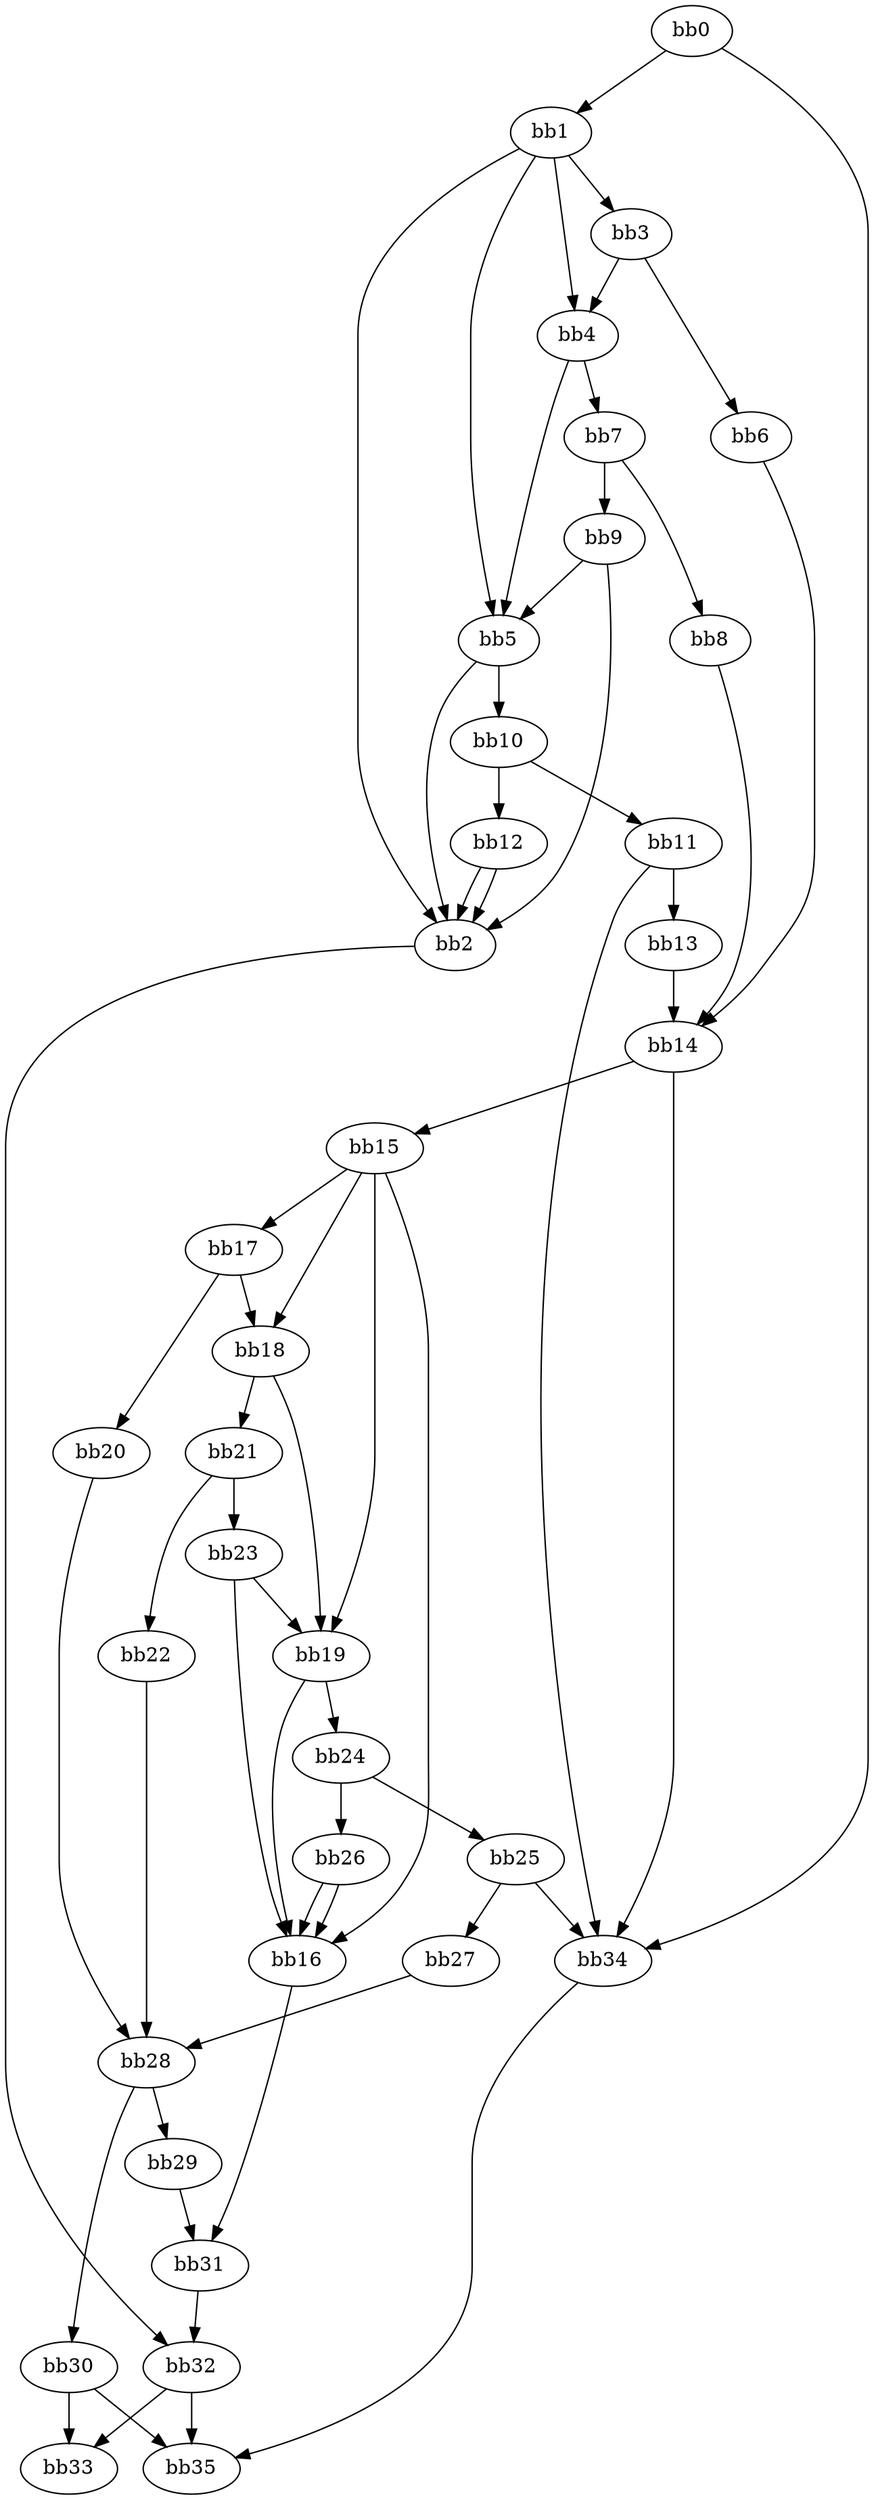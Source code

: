 digraph {
    0 [ label = "bb0\l" ]
    1 [ label = "bb1\l" ]
    2 [ label = "bb2\l" ]
    3 [ label = "bb3\l" ]
    4 [ label = "bb4\l" ]
    5 [ label = "bb5\l" ]
    6 [ label = "bb6\l" ]
    7 [ label = "bb7\l" ]
    8 [ label = "bb8\l" ]
    9 [ label = "bb9\l" ]
    10 [ label = "bb10\l" ]
    11 [ label = "bb11\l" ]
    12 [ label = "bb12\l" ]
    13 [ label = "bb13\l" ]
    14 [ label = "bb14\l" ]
    15 [ label = "bb15\l" ]
    16 [ label = "bb16\l" ]
    17 [ label = "bb17\l" ]
    18 [ label = "bb18\l" ]
    19 [ label = "bb19\l" ]
    20 [ label = "bb20\l" ]
    21 [ label = "bb21\l" ]
    22 [ label = "bb22\l" ]
    23 [ label = "bb23\l" ]
    24 [ label = "bb24\l" ]
    25 [ label = "bb25\l" ]
    26 [ label = "bb26\l" ]
    27 [ label = "bb27\l" ]
    28 [ label = "bb28\l" ]
    29 [ label = "bb29\l" ]
    30 [ label = "bb30\l" ]
    31 [ label = "bb31\l" ]
    32 [ label = "bb32\l" ]
    33 [ label = "bb33\l" ]
    34 [ label = "bb34\l" ]
    35 [ label = "bb35\l" ]
    0 -> 1 [ ]
    0 -> 34 [ ]
    1 -> 2 [ ]
    1 -> 3 [ ]
    1 -> 4 [ ]
    1 -> 5 [ ]
    2 -> 32 [ ]
    3 -> 4 [ ]
    3 -> 6 [ ]
    4 -> 5 [ ]
    4 -> 7 [ ]
    5 -> 2 [ ]
    5 -> 10 [ ]
    6 -> 14 [ ]
    7 -> 8 [ ]
    7 -> 9 [ ]
    8 -> 14 [ ]
    9 -> 2 [ ]
    9 -> 5 [ ]
    10 -> 11 [ ]
    10 -> 12 [ ]
    11 -> 13 [ ]
    11 -> 34 [ ]
    12 -> 2 [ ]
    12 -> 2 [ ]
    13 -> 14 [ ]
    14 -> 15 [ ]
    14 -> 34 [ ]
    15 -> 16 [ ]
    15 -> 17 [ ]
    15 -> 18 [ ]
    15 -> 19 [ ]
    16 -> 31 [ ]
    17 -> 18 [ ]
    17 -> 20 [ ]
    18 -> 19 [ ]
    18 -> 21 [ ]
    19 -> 16 [ ]
    19 -> 24 [ ]
    20 -> 28 [ ]
    21 -> 22 [ ]
    21 -> 23 [ ]
    22 -> 28 [ ]
    23 -> 16 [ ]
    23 -> 19 [ ]
    24 -> 25 [ ]
    24 -> 26 [ ]
    25 -> 27 [ ]
    25 -> 34 [ ]
    26 -> 16 [ ]
    26 -> 16 [ ]
    27 -> 28 [ ]
    28 -> 29 [ ]
    28 -> 30 [ ]
    29 -> 31 [ ]
    30 -> 33 [ ]
    30 -> 35 [ ]
    31 -> 32 [ ]
    32 -> 33 [ ]
    32 -> 35 [ ]
    34 -> 35 [ ]
}

